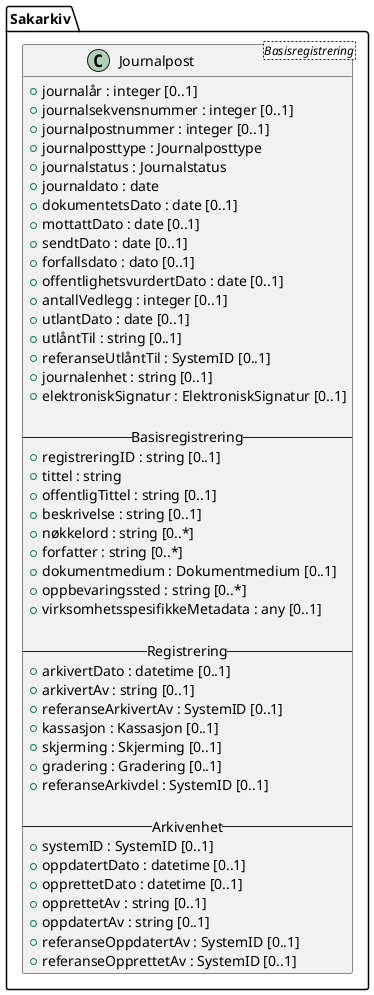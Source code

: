 @startuml
class Sakarkiv.Journalpost <Basisregistrering> {
  +journalår : integer [0..1]
  +journalsekvensnummer : integer [0..1]
  +journalpostnummer : integer [0..1]
  +journalposttype : Journalposttype
  +journalstatus : Journalstatus
  +journaldato : date
  +dokumentetsDato : date [0..1]
  +mottattDato : date [0..1]
  +sendtDato : date [0..1]
  +forfallsdato : dato [0..1]
  +offentlighetsvurdertDato : date [0..1]
  +antallVedlegg : integer [0..1]
  +utlantDato : date [0..1]
  +utlåntTil : string [0..1]
  +referanseUtlåntTil : SystemID [0..1]
  +journalenhet : string [0..1]
  +elektroniskSignatur : ElektroniskSignatur [0..1]

  -- Basisregistrering --
  +registreringID : string [0..1]
  +tittel : string
  +offentligTittel : string [0..1]
  +beskrivelse : string [0..1]
  +nøkkelord : string [0..*]
  +forfatter : string [0..*]
  +dokumentmedium : Dokumentmedium [0..1]
  +oppbevaringssted : string [0..*]
  +virksomhetsspesifikkeMetadata : any [0..1]

  -- Registrering --
  +arkivertDato : datetime [0..1]
  +arkivertAv : string [0..1]
  +referanseArkivertAv : SystemID [0..1]
  +kassasjon : Kassasjon [0..1]
  +skjerming : Skjerming [0..1]
  +gradering : Gradering [0..1]
  +referanseArkivdel : SystemID [0..1]

  -- Arkivenhet --
  +systemID : SystemID [0..1]
  +oppdatertDato : datetime [0..1]
  +opprettetDato : datetime [0..1]
  +opprettetAv : string [0..1]
  +oppdatertAv : string [0..1]
  +referanseOppdatertAv : SystemID [0..1]
  +referanseOpprettetAv : SystemID [0..1]
}
@enduml
